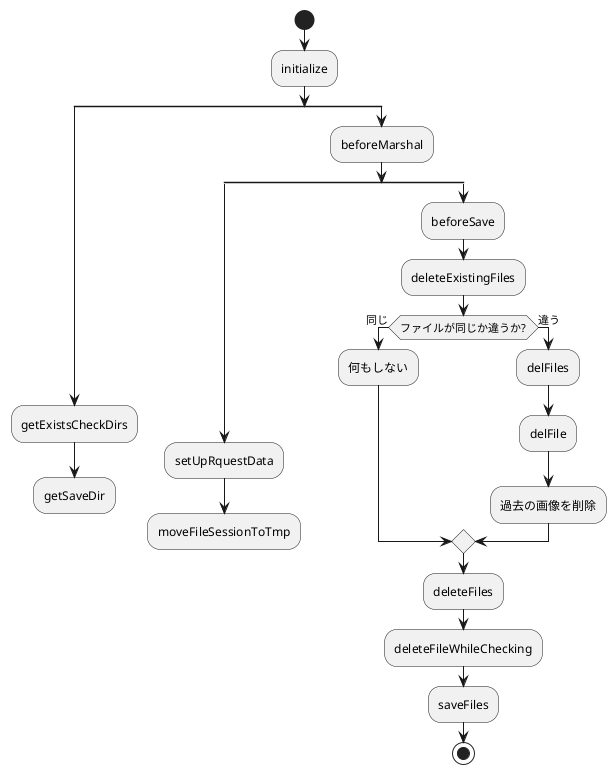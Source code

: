 @startuml

start
:initialize;
split
    :getExistsCheckDirs;
    :getSaveDir;
    detach
split again
    :beforeMarshal;
    split
        :setUpRquestData;
        :moveFileSessionToTmp;
        detach
    split again
        :beforeSave;
        :deleteExistingFiles;
        if (ファイルが同じか違うか?) then (同じ)
            :何もしない;
        else (違う)
            :delFiles;
            :delFile;
            :過去の画像を削除;
        endif
    :deleteFiles;
    :deleteFileWhileChecking;
    :saveFiles;
stop

@enduml